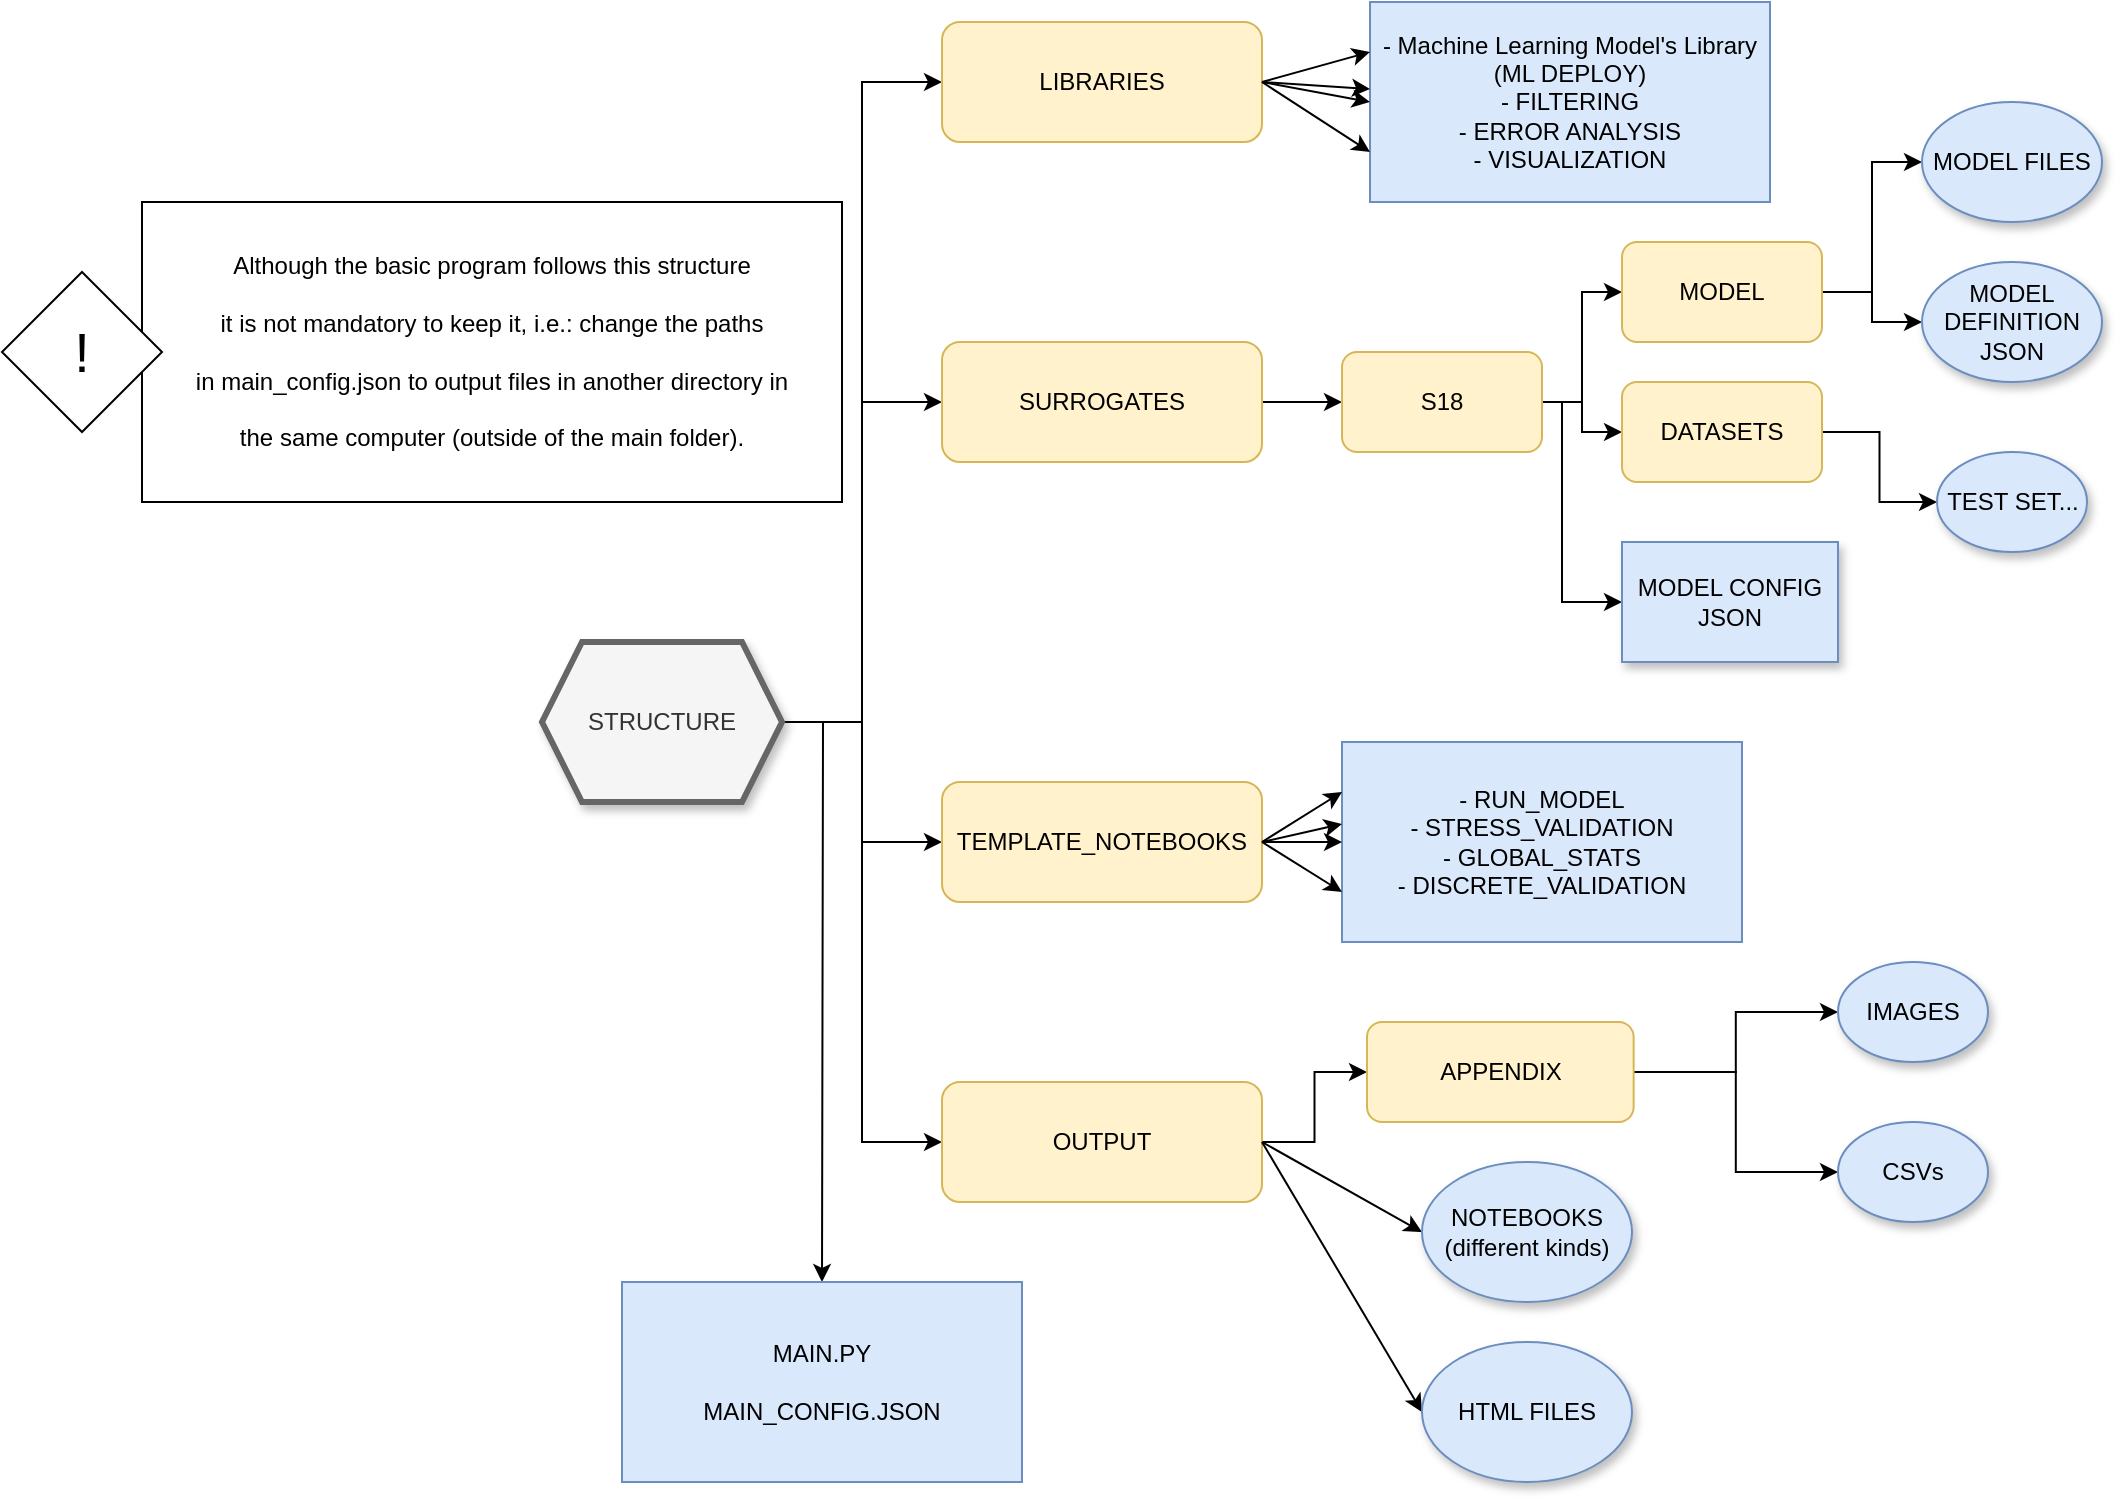 <mxfile version="15.5.7" type="github">
  <diagram id="PbPA_bFUr3hzxwOP9JXW" name="Page-1">
    <mxGraphModel dx="2249" dy="762" grid="1" gridSize="10" guides="1" tooltips="1" connect="1" arrows="1" fold="1" page="1" pageScale="1" pageWidth="827" pageHeight="1169" math="0" shadow="0">
      <root>
        <mxCell id="0" />
        <mxCell id="1" parent="0" />
        <mxCell id="6ryj9MMP-z20gta8WZ5h-11" style="edgeStyle=orthogonalEdgeStyle;rounded=0;orthogonalLoop=1;jettySize=auto;html=1;exitX=1;exitY=0.5;exitDx=0;exitDy=0;entryX=0;entryY=0.5;entryDx=0;entryDy=0;" parent="1" source="6ryj9MMP-z20gta8WZ5h-1" target="6ryj9MMP-z20gta8WZ5h-5" edge="1">
          <mxGeometry relative="1" as="geometry" />
        </mxCell>
        <mxCell id="6ryj9MMP-z20gta8WZ5h-12" style="edgeStyle=orthogonalEdgeStyle;rounded=0;orthogonalLoop=1;jettySize=auto;html=1;exitX=1;exitY=0.5;exitDx=0;exitDy=0;entryX=0;entryY=0.5;entryDx=0;entryDy=0;" parent="1" source="6ryj9MMP-z20gta8WZ5h-1" target="6ryj9MMP-z20gta8WZ5h-3" edge="1">
          <mxGeometry relative="1" as="geometry" />
        </mxCell>
        <mxCell id="6ryj9MMP-z20gta8WZ5h-13" style="edgeStyle=orthogonalEdgeStyle;rounded=0;orthogonalLoop=1;jettySize=auto;html=1;exitX=1;exitY=0.5;exitDx=0;exitDy=0;entryX=0;entryY=0.5;entryDx=0;entryDy=0;" parent="1" source="6ryj9MMP-z20gta8WZ5h-1" target="6ryj9MMP-z20gta8WZ5h-4" edge="1">
          <mxGeometry relative="1" as="geometry" />
        </mxCell>
        <mxCell id="6ryj9MMP-z20gta8WZ5h-14" style="edgeStyle=orthogonalEdgeStyle;rounded=0;orthogonalLoop=1;jettySize=auto;html=1;exitX=1;exitY=0.5;exitDx=0;exitDy=0;" parent="1" source="6ryj9MMP-z20gta8WZ5h-1" edge="1">
          <mxGeometry relative="1" as="geometry">
            <mxPoint x="140" y="640" as="targetPoint" />
          </mxGeometry>
        </mxCell>
        <mxCell id="6ryj9MMP-z20gta8WZ5h-17" style="edgeStyle=orthogonalEdgeStyle;rounded=0;orthogonalLoop=1;jettySize=auto;html=1;exitX=1;exitY=0.5;exitDx=0;exitDy=0;entryX=0;entryY=0.5;entryDx=0;entryDy=0;" parent="1" source="6ryj9MMP-z20gta8WZ5h-1" target="6ryj9MMP-z20gta8WZ5h-6" edge="1">
          <mxGeometry relative="1" as="geometry" />
        </mxCell>
        <mxCell id="6ryj9MMP-z20gta8WZ5h-1" value="STRUCTURE" style="shape=hexagon;perimeter=hexagonPerimeter2;whiteSpace=wrap;html=1;fixedSize=1;fillColor=#f5f5f5;fontColor=#333333;strokeColor=#666666;strokeWidth=3;shadow=1;" parent="1" vertex="1">
          <mxGeometry y="320" width="120" height="80" as="geometry" />
        </mxCell>
        <mxCell id="6ryj9MMP-z20gta8WZ5h-3" value="LIBRARIES" style="rounded=1;whiteSpace=wrap;html=1;fillColor=#fff2cc;strokeColor=#d6b656;" parent="1" vertex="1">
          <mxGeometry x="200" y="10" width="160" height="60" as="geometry" />
        </mxCell>
        <mxCell id="6ryj9MMP-z20gta8WZ5h-28" style="edgeStyle=orthogonalEdgeStyle;rounded=0;orthogonalLoop=1;jettySize=auto;html=1;exitX=1;exitY=0.5;exitDx=0;exitDy=0;entryX=0;entryY=0.5;entryDx=0;entryDy=0;" parent="1" source="6ryj9MMP-z20gta8WZ5h-4" target="6ryj9MMP-z20gta8WZ5h-25" edge="1">
          <mxGeometry relative="1" as="geometry" />
        </mxCell>
        <mxCell id="6ryj9MMP-z20gta8WZ5h-4" value="OUTPUT" style="rounded=1;whiteSpace=wrap;html=1;fillColor=#fff2cc;strokeColor=#d6b656;" parent="1" vertex="1">
          <mxGeometry x="200" y="540" width="160" height="60" as="geometry" />
        </mxCell>
        <mxCell id="6ryj9MMP-z20gta8WZ5h-10" style="edgeStyle=orthogonalEdgeStyle;rounded=0;orthogonalLoop=1;jettySize=auto;html=1;exitX=1;exitY=0.5;exitDx=0;exitDy=0;entryX=0;entryY=0.5;entryDx=0;entryDy=0;" parent="1" source="6ryj9MMP-z20gta8WZ5h-5" target="6ryj9MMP-z20gta8WZ5h-9" edge="1">
          <mxGeometry relative="1" as="geometry" />
        </mxCell>
        <mxCell id="6ryj9MMP-z20gta8WZ5h-5" value="SURROGATES" style="rounded=1;whiteSpace=wrap;html=1;fillColor=#fff2cc;strokeColor=#d6b656;" parent="1" vertex="1">
          <mxGeometry x="200" y="170" width="160" height="60" as="geometry" />
        </mxCell>
        <mxCell id="6ryj9MMP-z20gta8WZ5h-6" value="TEMPLATE_NOTEBOOKS" style="rounded=1;whiteSpace=wrap;html=1;fillColor=#fff2cc;strokeColor=#d6b656;" parent="1" vertex="1">
          <mxGeometry x="200" y="390" width="160" height="60" as="geometry" />
        </mxCell>
        <mxCell id="6ryj9MMP-z20gta8WZ5h-40" style="edgeStyle=orthogonalEdgeStyle;rounded=0;orthogonalLoop=1;jettySize=auto;html=1;exitX=1;exitY=0.5;exitDx=0;exitDy=0;entryX=0;entryY=0.5;entryDx=0;entryDy=0;" parent="1" source="6ryj9MMP-z20gta8WZ5h-9" target="6ryj9MMP-z20gta8WZ5h-37" edge="1">
          <mxGeometry relative="1" as="geometry" />
        </mxCell>
        <mxCell id="6ryj9MMP-z20gta8WZ5h-41" style="edgeStyle=orthogonalEdgeStyle;rounded=0;orthogonalLoop=1;jettySize=auto;html=1;exitX=1;exitY=0.5;exitDx=0;exitDy=0;entryX=0;entryY=0.5;entryDx=0;entryDy=0;" parent="1" source="6ryj9MMP-z20gta8WZ5h-9" target="6ryj9MMP-z20gta8WZ5h-38" edge="1">
          <mxGeometry relative="1" as="geometry" />
        </mxCell>
        <mxCell id="6ryj9MMP-z20gta8WZ5h-44" style="edgeStyle=orthogonalEdgeStyle;rounded=0;orthogonalLoop=1;jettySize=auto;html=1;exitX=1;exitY=0.5;exitDx=0;exitDy=0;entryX=0;entryY=0.5;entryDx=0;entryDy=0;" parent="1" source="6ryj9MMP-z20gta8WZ5h-9" target="6ryj9MMP-z20gta8WZ5h-43" edge="1">
          <mxGeometry relative="1" as="geometry">
            <Array as="points">
              <mxPoint x="510" y="200" />
              <mxPoint x="510" y="300" />
            </Array>
          </mxGeometry>
        </mxCell>
        <mxCell id="6ryj9MMP-z20gta8WZ5h-9" value="S18" style="rounded=1;whiteSpace=wrap;html=1;fillColor=#fff2cc;strokeColor=#d6b656;" parent="1" vertex="1">
          <mxGeometry x="400" y="175" width="100" height="50" as="geometry" />
        </mxCell>
        <mxCell id="6ryj9MMP-z20gta8WZ5h-15" value="MAIN.PY&lt;br&gt;&lt;br&gt;MAIN_CONFIG.JSON" style="rounded=0;whiteSpace=wrap;html=1;fillColor=#dae8fc;strokeColor=#6c8ebf;" parent="1" vertex="1">
          <mxGeometry x="40" y="640" width="200" height="100" as="geometry" />
        </mxCell>
        <mxCell id="6ryj9MMP-z20gta8WZ5h-16" value="- Machine Learning Model&#39;s Library&lt;br&gt;(ML DEPLOY)&lt;br&gt;- FILTERING&lt;br&gt;- ERROR ANALYSIS&lt;br&gt;- VISUALIZATION" style="rounded=0;whiteSpace=wrap;html=1;fillColor=#dae8fc;strokeColor=#6c8ebf;" parent="1" vertex="1">
          <mxGeometry x="414" width="200" height="100" as="geometry" />
        </mxCell>
        <mxCell id="6ryj9MMP-z20gta8WZ5h-18" value="" style="endArrow=classic;html=1;rounded=0;exitX=1;exitY=0.5;exitDx=0;exitDy=0;entryX=0;entryY=0.25;entryDx=0;entryDy=0;" parent="1" source="6ryj9MMP-z20gta8WZ5h-3" target="6ryj9MMP-z20gta8WZ5h-16" edge="1">
          <mxGeometry width="50" height="50" relative="1" as="geometry">
            <mxPoint x="390" y="380" as="sourcePoint" />
            <mxPoint x="440" y="330" as="targetPoint" />
          </mxGeometry>
        </mxCell>
        <mxCell id="6ryj9MMP-z20gta8WZ5h-19" value="" style="endArrow=classic;html=1;rounded=0;exitX=1;exitY=0.5;exitDx=0;exitDy=0;" parent="1" source="6ryj9MMP-z20gta8WZ5h-3" target="6ryj9MMP-z20gta8WZ5h-16" edge="1">
          <mxGeometry width="50" height="50" relative="1" as="geometry">
            <mxPoint x="370" y="50" as="sourcePoint" />
            <mxPoint x="390" y="90" as="targetPoint" />
          </mxGeometry>
        </mxCell>
        <mxCell id="6ryj9MMP-z20gta8WZ5h-20" value="" style="endArrow=classic;html=1;rounded=0;exitX=1;exitY=0.5;exitDx=0;exitDy=0;entryX=0;entryY=0.5;entryDx=0;entryDy=0;" parent="1" source="6ryj9MMP-z20gta8WZ5h-3" target="6ryj9MMP-z20gta8WZ5h-16" edge="1">
          <mxGeometry width="50" height="50" relative="1" as="geometry">
            <mxPoint x="380" y="60" as="sourcePoint" />
            <mxPoint x="434" y="45" as="targetPoint" />
          </mxGeometry>
        </mxCell>
        <mxCell id="6ryj9MMP-z20gta8WZ5h-21" value="" style="endArrow=classic;html=1;rounded=0;exitX=1;exitY=0.5;exitDx=0;exitDy=0;entryX=0;entryY=0.75;entryDx=0;entryDy=0;" parent="1" source="6ryj9MMP-z20gta8WZ5h-3" target="6ryj9MMP-z20gta8WZ5h-16" edge="1">
          <mxGeometry width="50" height="50" relative="1" as="geometry">
            <mxPoint x="390" y="70" as="sourcePoint" />
            <mxPoint x="444" y="55" as="targetPoint" />
          </mxGeometry>
        </mxCell>
        <mxCell id="6ryj9MMP-z20gta8WZ5h-23" value="- RUN_MODEL&lt;br&gt;- STRESS_VALIDATION&lt;br&gt;- GLOBAL_STATS&lt;br&gt;- DISCRETE_VALIDATION" style="rounded=0;whiteSpace=wrap;html=1;fillColor=#dae8fc;strokeColor=#6c8ebf;" parent="1" vertex="1">
          <mxGeometry x="400" y="370" width="200" height="100" as="geometry" />
        </mxCell>
        <mxCell id="6ryj9MMP-z20gta8WZ5h-27" style="edgeStyle=orthogonalEdgeStyle;rounded=0;orthogonalLoop=1;jettySize=auto;html=1;exitX=1;exitY=0.5;exitDx=0;exitDy=0;entryX=0;entryY=0.5;entryDx=0;entryDy=0;" parent="1" source="6ryj9MMP-z20gta8WZ5h-25" target="6ryj9MMP-z20gta8WZ5h-26" edge="1">
          <mxGeometry relative="1" as="geometry" />
        </mxCell>
        <mxCell id="5Q-ALy65gyomJcdZ6lIA-2" style="edgeStyle=orthogonalEdgeStyle;rounded=0;orthogonalLoop=1;jettySize=auto;html=1;exitX=1;exitY=0.5;exitDx=0;exitDy=0;" edge="1" parent="1" source="6ryj9MMP-z20gta8WZ5h-25" target="5Q-ALy65gyomJcdZ6lIA-1">
          <mxGeometry relative="1" as="geometry" />
        </mxCell>
        <mxCell id="6ryj9MMP-z20gta8WZ5h-25" value="APPENDIX" style="rounded=1;whiteSpace=wrap;html=1;fillColor=#fff2cc;strokeColor=#d6b656;" parent="1" vertex="1">
          <mxGeometry x="412.5" y="510" width="133.33" height="50" as="geometry" />
        </mxCell>
        <mxCell id="6ryj9MMP-z20gta8WZ5h-26" value="IMAGES" style="ellipse;whiteSpace=wrap;html=1;shadow=1;strokeWidth=1;fillColor=#dae8fc;strokeColor=#6c8ebf;" parent="1" vertex="1">
          <mxGeometry x="648" y="480" width="75" height="50" as="geometry" />
        </mxCell>
        <mxCell id="6ryj9MMP-z20gta8WZ5h-29" value="" style="endArrow=classic;html=1;rounded=0;entryX=0;entryY=0.5;entryDx=0;entryDy=0;exitX=1;exitY=0.5;exitDx=0;exitDy=0;" parent="1" source="6ryj9MMP-z20gta8WZ5h-4" target="6ryj9MMP-z20gta8WZ5h-31" edge="1">
          <mxGeometry width="50" height="50" relative="1" as="geometry">
            <mxPoint x="360" y="520" as="sourcePoint" />
            <mxPoint x="400" y="585" as="targetPoint" />
          </mxGeometry>
        </mxCell>
        <mxCell id="6ryj9MMP-z20gta8WZ5h-30" value="" style="endArrow=classic;html=1;rounded=0;exitX=1;exitY=0.5;exitDx=0;exitDy=0;entryX=0;entryY=0.5;entryDx=0;entryDy=0;" parent="1" source="6ryj9MMP-z20gta8WZ5h-4" target="6ryj9MMP-z20gta8WZ5h-32" edge="1">
          <mxGeometry width="50" height="50" relative="1" as="geometry">
            <mxPoint x="320" y="660" as="sourcePoint" />
            <mxPoint x="400" y="610" as="targetPoint" />
          </mxGeometry>
        </mxCell>
        <mxCell id="6ryj9MMP-z20gta8WZ5h-31" value="NOTEBOOKS&lt;br&gt;(different kinds)" style="ellipse;whiteSpace=wrap;html=1;shadow=1;strokeWidth=1;fillColor=#dae8fc;strokeColor=#6c8ebf;" parent="1" vertex="1">
          <mxGeometry x="440" y="580" width="105" height="70" as="geometry" />
        </mxCell>
        <mxCell id="6ryj9MMP-z20gta8WZ5h-32" value="HTML FILES" style="ellipse;whiteSpace=wrap;html=1;shadow=1;strokeWidth=1;fillColor=#dae8fc;strokeColor=#6c8ebf;" parent="1" vertex="1">
          <mxGeometry x="440" y="670" width="105" height="70" as="geometry" />
        </mxCell>
        <mxCell id="6ryj9MMP-z20gta8WZ5h-33" value="" style="endArrow=classic;html=1;rounded=0;exitX=1;exitY=0.5;exitDx=0;exitDy=0;entryX=0;entryY=0.5;entryDx=0;entryDy=0;" parent="1" source="6ryj9MMP-z20gta8WZ5h-6" target="6ryj9MMP-z20gta8WZ5h-23" edge="1">
          <mxGeometry width="50" height="50" relative="1" as="geometry">
            <mxPoint x="390" y="390" as="sourcePoint" />
            <mxPoint x="440" y="340" as="targetPoint" />
          </mxGeometry>
        </mxCell>
        <mxCell id="6ryj9MMP-z20gta8WZ5h-34" value="" style="endArrow=classic;html=1;rounded=0;exitX=1;exitY=0.5;exitDx=0;exitDy=0;entryX=0;entryY=0.25;entryDx=0;entryDy=0;" parent="1" source="6ryj9MMP-z20gta8WZ5h-6" target="6ryj9MMP-z20gta8WZ5h-23" edge="1">
          <mxGeometry width="50" height="50" relative="1" as="geometry">
            <mxPoint x="370" y="430" as="sourcePoint" />
            <mxPoint x="410" y="430" as="targetPoint" />
          </mxGeometry>
        </mxCell>
        <mxCell id="6ryj9MMP-z20gta8WZ5h-35" value="" style="endArrow=classic;html=1;rounded=0;exitX=1;exitY=0.5;exitDx=0;exitDy=0;entryX=0;entryY=0.75;entryDx=0;entryDy=0;" parent="1" source="6ryj9MMP-z20gta8WZ5h-6" target="6ryj9MMP-z20gta8WZ5h-23" edge="1">
          <mxGeometry width="50" height="50" relative="1" as="geometry">
            <mxPoint x="370" y="430" as="sourcePoint" />
            <mxPoint x="410" y="405" as="targetPoint" />
          </mxGeometry>
        </mxCell>
        <mxCell id="6ryj9MMP-z20gta8WZ5h-36" value="" style="endArrow=classic;html=1;rounded=0;exitX=1;exitY=0.5;exitDx=0;exitDy=0;entryX=0;entryY=0.41;entryDx=0;entryDy=0;entryPerimeter=0;" parent="1" source="6ryj9MMP-z20gta8WZ5h-6" target="6ryj9MMP-z20gta8WZ5h-23" edge="1">
          <mxGeometry width="50" height="50" relative="1" as="geometry">
            <mxPoint x="380" y="440" as="sourcePoint" />
            <mxPoint x="420" y="415" as="targetPoint" />
          </mxGeometry>
        </mxCell>
        <mxCell id="6ryj9MMP-z20gta8WZ5h-49" style="edgeStyle=orthogonalEdgeStyle;rounded=0;orthogonalLoop=1;jettySize=auto;html=1;exitX=1;exitY=0.5;exitDx=0;exitDy=0;entryX=0;entryY=0.5;entryDx=0;entryDy=0;" parent="1" source="6ryj9MMP-z20gta8WZ5h-37" target="6ryj9MMP-z20gta8WZ5h-47" edge="1">
          <mxGeometry relative="1" as="geometry" />
        </mxCell>
        <mxCell id="6ryj9MMP-z20gta8WZ5h-50" style="edgeStyle=orthogonalEdgeStyle;rounded=0;orthogonalLoop=1;jettySize=auto;html=1;exitX=1;exitY=0.5;exitDx=0;exitDy=0;entryX=0;entryY=0.5;entryDx=0;entryDy=0;" parent="1" source="6ryj9MMP-z20gta8WZ5h-37" target="6ryj9MMP-z20gta8WZ5h-48" edge="1">
          <mxGeometry relative="1" as="geometry" />
        </mxCell>
        <mxCell id="6ryj9MMP-z20gta8WZ5h-37" value="MODEL" style="rounded=1;whiteSpace=wrap;html=1;fillColor=#fff2cc;strokeColor=#d6b656;" parent="1" vertex="1">
          <mxGeometry x="540" y="120" width="100" height="50" as="geometry" />
        </mxCell>
        <mxCell id="6ryj9MMP-z20gta8WZ5h-46" style="edgeStyle=orthogonalEdgeStyle;rounded=0;orthogonalLoop=1;jettySize=auto;html=1;exitX=1;exitY=0.5;exitDx=0;exitDy=0;entryX=0;entryY=0.5;entryDx=0;entryDy=0;" parent="1" source="6ryj9MMP-z20gta8WZ5h-38" target="6ryj9MMP-z20gta8WZ5h-45" edge="1">
          <mxGeometry relative="1" as="geometry" />
        </mxCell>
        <mxCell id="6ryj9MMP-z20gta8WZ5h-38" value="DATASETS" style="rounded=1;whiteSpace=wrap;html=1;fillColor=#fff2cc;strokeColor=#d6b656;" parent="1" vertex="1">
          <mxGeometry x="540" y="190" width="100" height="50" as="geometry" />
        </mxCell>
        <mxCell id="6ryj9MMP-z20gta8WZ5h-43" value="MODEL CONFIG JSON" style="rounded=0;whiteSpace=wrap;html=1;shadow=1;strokeWidth=1;fillColor=#dae8fc;strokeColor=#6c8ebf;" parent="1" vertex="1">
          <mxGeometry x="540" y="270" width="108" height="60" as="geometry" />
        </mxCell>
        <mxCell id="6ryj9MMP-z20gta8WZ5h-45" value="TEST SET..." style="ellipse;whiteSpace=wrap;html=1;shadow=1;strokeWidth=1;fillColor=#dae8fc;strokeColor=#6c8ebf;" parent="1" vertex="1">
          <mxGeometry x="697.5" y="225" width="75" height="50" as="geometry" />
        </mxCell>
        <mxCell id="6ryj9MMP-z20gta8WZ5h-47" value="MODEL FILES" style="ellipse;whiteSpace=wrap;html=1;shadow=1;strokeWidth=1;fillColor=#dae8fc;strokeColor=#6c8ebf;" parent="1" vertex="1">
          <mxGeometry x="690" y="50" width="90" height="60" as="geometry" />
        </mxCell>
        <mxCell id="6ryj9MMP-z20gta8WZ5h-48" value="MODEL&lt;br&gt;DEFINITION JSON" style="ellipse;whiteSpace=wrap;html=1;shadow=1;strokeWidth=1;fillColor=#dae8fc;strokeColor=#6c8ebf;" parent="1" vertex="1">
          <mxGeometry x="690" y="130" width="90" height="60" as="geometry" />
        </mxCell>
        <mxCell id="5Q-ALy65gyomJcdZ6lIA-1" value="CSVs" style="ellipse;whiteSpace=wrap;html=1;shadow=1;strokeWidth=1;fillColor=#dae8fc;strokeColor=#6c8ebf;" vertex="1" parent="1">
          <mxGeometry x="648" y="560" width="75" height="50" as="geometry" />
        </mxCell>
        <mxCell id="5Q-ALy65gyomJcdZ6lIA-3" value="Although the basic program follows this structure&lt;br&gt;&lt;br&gt;it is not mandatory to keep it, i.e.: change the paths&lt;br&gt;&lt;br&gt;in main_config.json to output files in another directory in&lt;br&gt;&lt;br&gt;the same computer (outside of the main folder)." style="rounded=0;whiteSpace=wrap;html=1;" vertex="1" parent="1">
          <mxGeometry x="-200" y="100" width="350" height="150" as="geometry" />
        </mxCell>
        <mxCell id="5Q-ALy65gyomJcdZ6lIA-4" value="&lt;font style=&quot;font-size: 28px&quot;&gt;!&lt;/font&gt;" style="rhombus;whiteSpace=wrap;html=1;" vertex="1" parent="1">
          <mxGeometry x="-270" y="135" width="80" height="80" as="geometry" />
        </mxCell>
      </root>
    </mxGraphModel>
  </diagram>
</mxfile>
